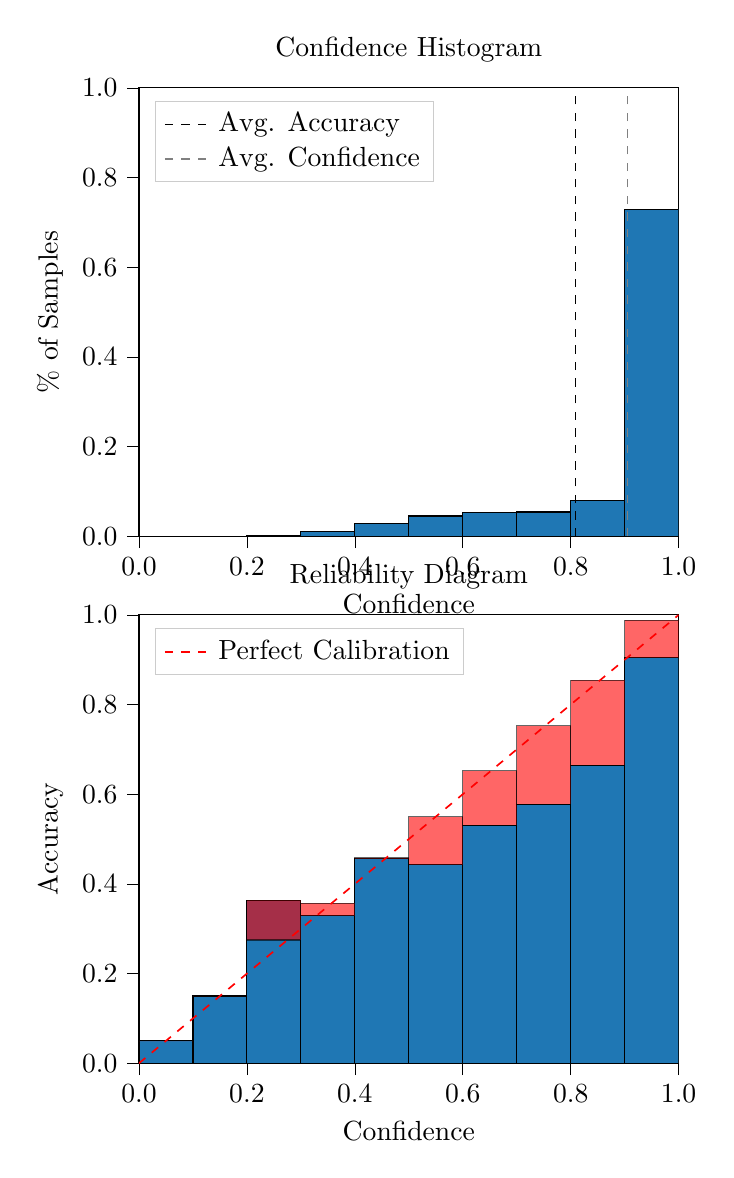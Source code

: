 % This file was created by tikzplotlib v0.9.8.
\begin{tikzpicture}

\definecolor{color0}{rgb}{0.122,0.467,0.706}

\begin{groupplot}[group style={group size=1 by 2}]
\nextgroupplot[
legend cell align={left},
legend style={
  fill opacity=0.8,
  draw opacity=1,
  text opacity=1,
  at={(0.03,0.97)},
  anchor=north west,
  draw=white!80!black
},
tick align=outside,
tick pos=left,
title={Confidence Histogram},
x grid style={white!69.02!black},
xlabel={Confidence},
xmin=0, xmax=1,
xtick style={color=black},
xtick={0,0.2,0.4,0.6,0.8,1},
xticklabels={0.0,0.2,0.4,0.6,0.8,1.0},
y grid style={white!69.02!black},
ylabel={\% of Samples},
ymin=0, ymax=1,
ytick style={color=black},
ytick={0,0.2,0.4,0.6,0.8,1},
yticklabels={0.0,0.2,0.4,0.6,0.8,1.0}
]
\draw[draw=black,fill=color0] (axis cs:-6.939e-18,0) rectangle (axis cs:0.1,0);
\draw[draw=black,fill=color0] (axis cs:0.1,0) rectangle (axis cs:0.2,0);
\draw[draw=black,fill=color0] (axis cs:0.2,0) rectangle (axis cs:0.3,0.001);
\draw[draw=black,fill=color0] (axis cs:0.3,0) rectangle (axis cs:0.4,0.01);
\draw[draw=black,fill=color0] (axis cs:0.4,0) rectangle (axis cs:0.5,0.028);
\draw[draw=black,fill=color0] (axis cs:0.5,0) rectangle (axis cs:0.6,0.045);
\draw[draw=black,fill=color0] (axis cs:0.6,0) rectangle (axis cs:0.7,0.052);
\draw[draw=black,fill=color0] (axis cs:0.7,0) rectangle (axis cs:0.8,0.054);
\draw[draw=black,fill=color0] (axis cs:0.8,0) rectangle (axis cs:0.9,0.08);
\draw[draw=black,fill=color0] (axis cs:0.9,0) rectangle (axis cs:1,0.729);
\addplot [semithick, black, dashed]
table {%
0.809 0
0.809 1
};
\addlegendentry{Avg. Accuracy}
\addplot [semithick, white!50.196!black, dashed]
table {%
0.905 0
0.905 1
};
\addlegendentry{Avg. Confidence}

\nextgroupplot[
legend cell align={left},
legend style={
  fill opacity=0.8,
  draw opacity=1,
  text opacity=1,
  at={(0.03,0.97)},
  anchor=north west,
  draw=white!80!black
},
tick align=outside,
tick pos=left,
title={Reliability Diagram},
x grid style={white!69.02!black},
xlabel={Confidence},
xmin=0, xmax=1,
xtick style={color=black},
xtick={0,0.2,0.4,0.6,0.8,1},
xticklabels={0.0,0.2,0.4,0.6,0.8,1.0},
y grid style={white!69.02!black},
ylabel={Accuracy},
ymin=0, ymax=1,
ytick style={color=black},
ytick={0,0.2,0.4,0.6,0.8,1},
yticklabels={0.0,0.2,0.4,0.6,0.8,1.0}
]
\draw[draw=black,fill=color0] (axis cs:-6.939e-18,0) rectangle (axis cs:0.1,0.05);
\draw[draw=black,fill=color0] (axis cs:0.1,0) rectangle (axis cs:0.2,0.15);
\draw[draw=black,fill=color0] (axis cs:0.2,0) rectangle (axis cs:0.3,0.364);
\draw[draw=black,fill=color0] (axis cs:0.3,0) rectangle (axis cs:0.4,0.329);
\draw[draw=black,fill=color0] (axis cs:0.4,0) rectangle (axis cs:0.5,0.457);
\draw[draw=black,fill=color0] (axis cs:0.5,0) rectangle (axis cs:0.6,0.443);
\draw[draw=black,fill=color0] (axis cs:0.6,0) rectangle (axis cs:0.7,0.531);
\draw[draw=black,fill=color0] (axis cs:0.7,0) rectangle (axis cs:0.8,0.578);
\draw[draw=black,fill=color0] (axis cs:0.8,0) rectangle (axis cs:0.9,0.665);
\draw[draw=black,fill=color0] (axis cs:0.9,0) rectangle (axis cs:1,0.905);
\draw[draw=black,fill=red,opacity=0.6] (axis cs:-6.939e-18,0.05) rectangle (axis cs:0.1,0.05);
\draw[draw=black,fill=red,opacity=0.6] (axis cs:0.1,0.15) rectangle (axis cs:0.2,0.15);
\draw[draw=black,fill=red,opacity=0.6] (axis cs:0.2,0.364) rectangle (axis cs:0.3,0.275);
\draw[draw=black,fill=red,opacity=0.6] (axis cs:0.3,0.329) rectangle (axis cs:0.4,0.357);
\draw[draw=black,fill=red,opacity=0.6] (axis cs:0.4,0.457) rectangle (axis cs:0.5,0.458);
\draw[draw=black,fill=red,opacity=0.6] (axis cs:0.5,0.443) rectangle (axis cs:0.6,0.55);
\draw[draw=black,fill=red,opacity=0.6] (axis cs:0.6,0.531) rectangle (axis cs:0.7,0.652);
\draw[draw=black,fill=red,opacity=0.6] (axis cs:0.7,0.578) rectangle (axis cs:0.8,0.753);
\draw[draw=black,fill=red,opacity=0.6] (axis cs:0.8,0.665) rectangle (axis cs:0.9,0.854);
\draw[draw=black,fill=red,opacity=0.6] (axis cs:0.9,0.905) rectangle (axis cs:1,0.988);
\addplot [semithick, red, dashed]
table {%
0 0
1 1
};
\addlegendentry{Perfect Calibration}
\end{groupplot}

\end{tikzpicture}
